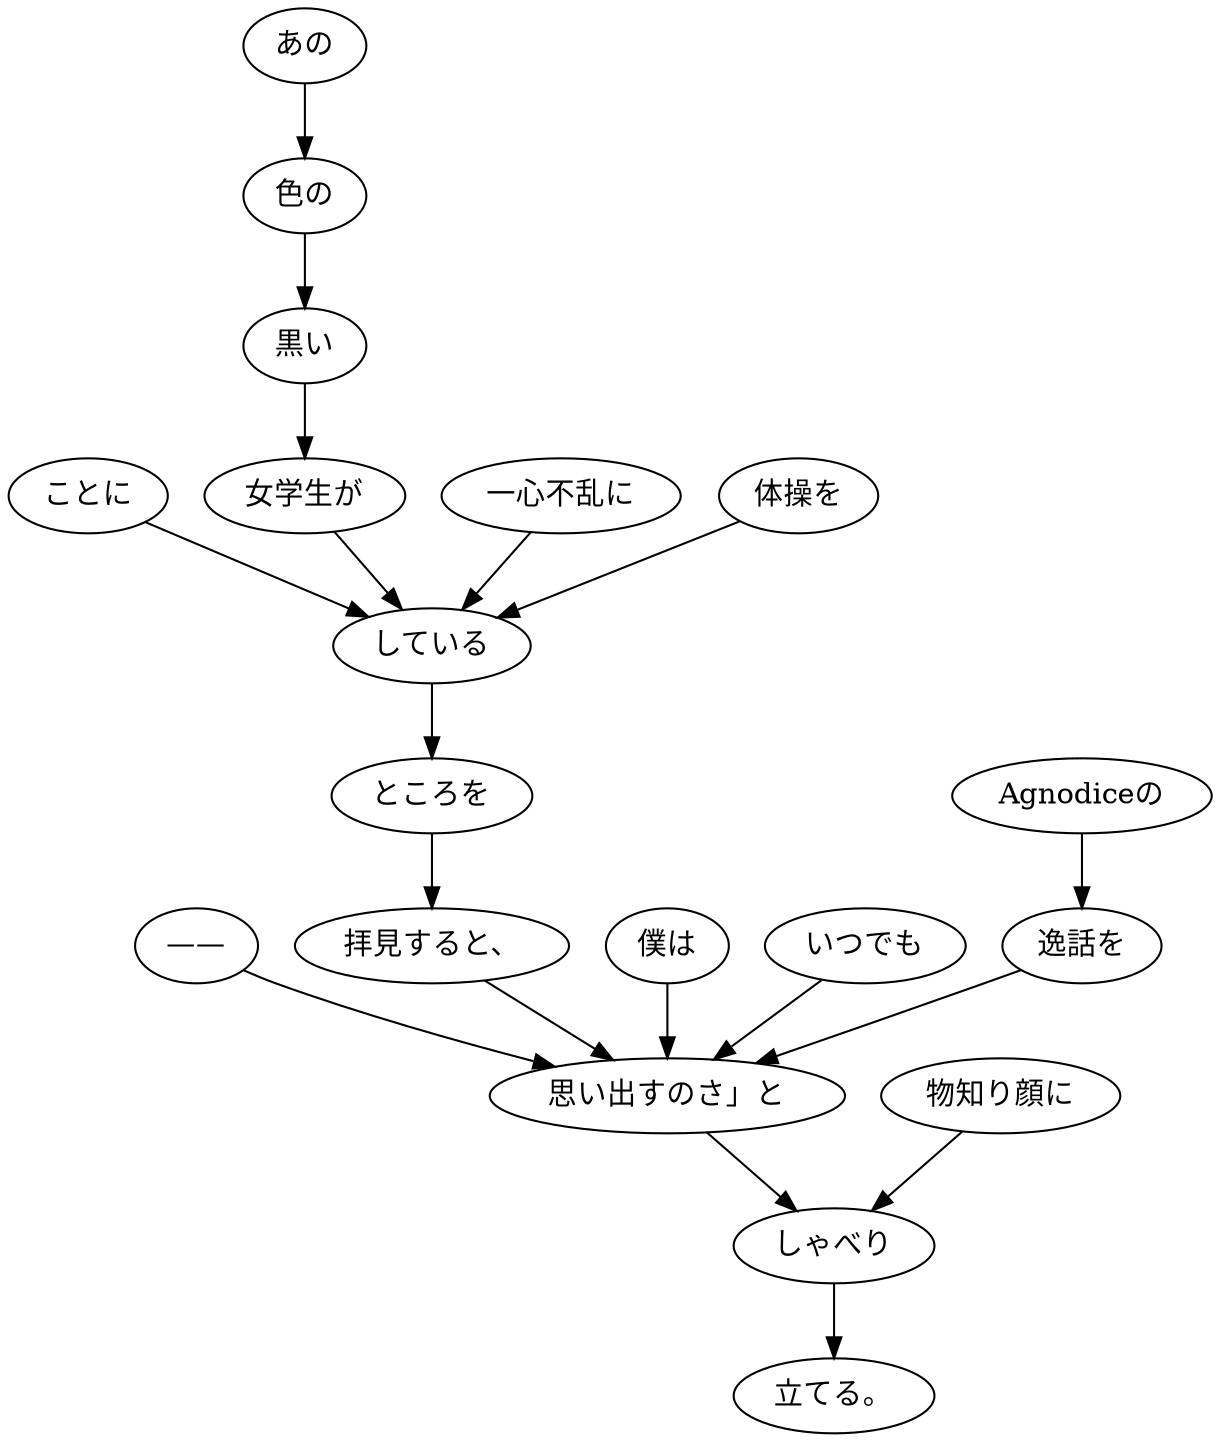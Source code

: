 digraph graph3721 {
	node0 [label="——"];
	node1 [label="ことに"];
	node2 [label="あの"];
	node3 [label="色の"];
	node4 [label="黒い"];
	node5 [label="女学生が"];
	node6 [label="一心不乱に"];
	node7 [label="体操を"];
	node8 [label="している"];
	node9 [label="ところを"];
	node10 [label="拝見すると、"];
	node11 [label="僕は"];
	node12 [label="いつでも"];
	node13 [label="Agnodiceの"];
	node14 [label="逸話を"];
	node15 [label="思い出すのさ」と"];
	node16 [label="物知り顔に"];
	node17 [label="しゃべり"];
	node18 [label="立てる。"];
	node0 -> node15;
	node1 -> node8;
	node2 -> node3;
	node3 -> node4;
	node4 -> node5;
	node5 -> node8;
	node6 -> node8;
	node7 -> node8;
	node8 -> node9;
	node9 -> node10;
	node10 -> node15;
	node11 -> node15;
	node12 -> node15;
	node13 -> node14;
	node14 -> node15;
	node15 -> node17;
	node16 -> node17;
	node17 -> node18;
}
